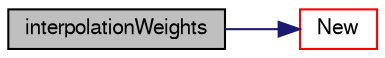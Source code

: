 digraph "interpolationWeights"
{
  bgcolor="transparent";
  edge [fontname="FreeSans",fontsize="10",labelfontname="FreeSans",labelfontsize="10"];
  node [fontname="FreeSans",fontsize="10",shape=record];
  rankdir="LR";
  Node0 [label="interpolationWeights",height=0.2,width=0.4,color="black", fillcolor="grey75", style="filled", fontcolor="black"];
  Node0 -> Node1 [color="midnightblue",fontsize="10",style="solid",fontname="FreeSans"];
  Node1 [label="New",height=0.2,width=0.4,color="red",URL="$a26750.html#a9c16f96eb264349faebd1e04f84fc996",tooltip="Return a reference to the selected interpolationWeights. "];
}
